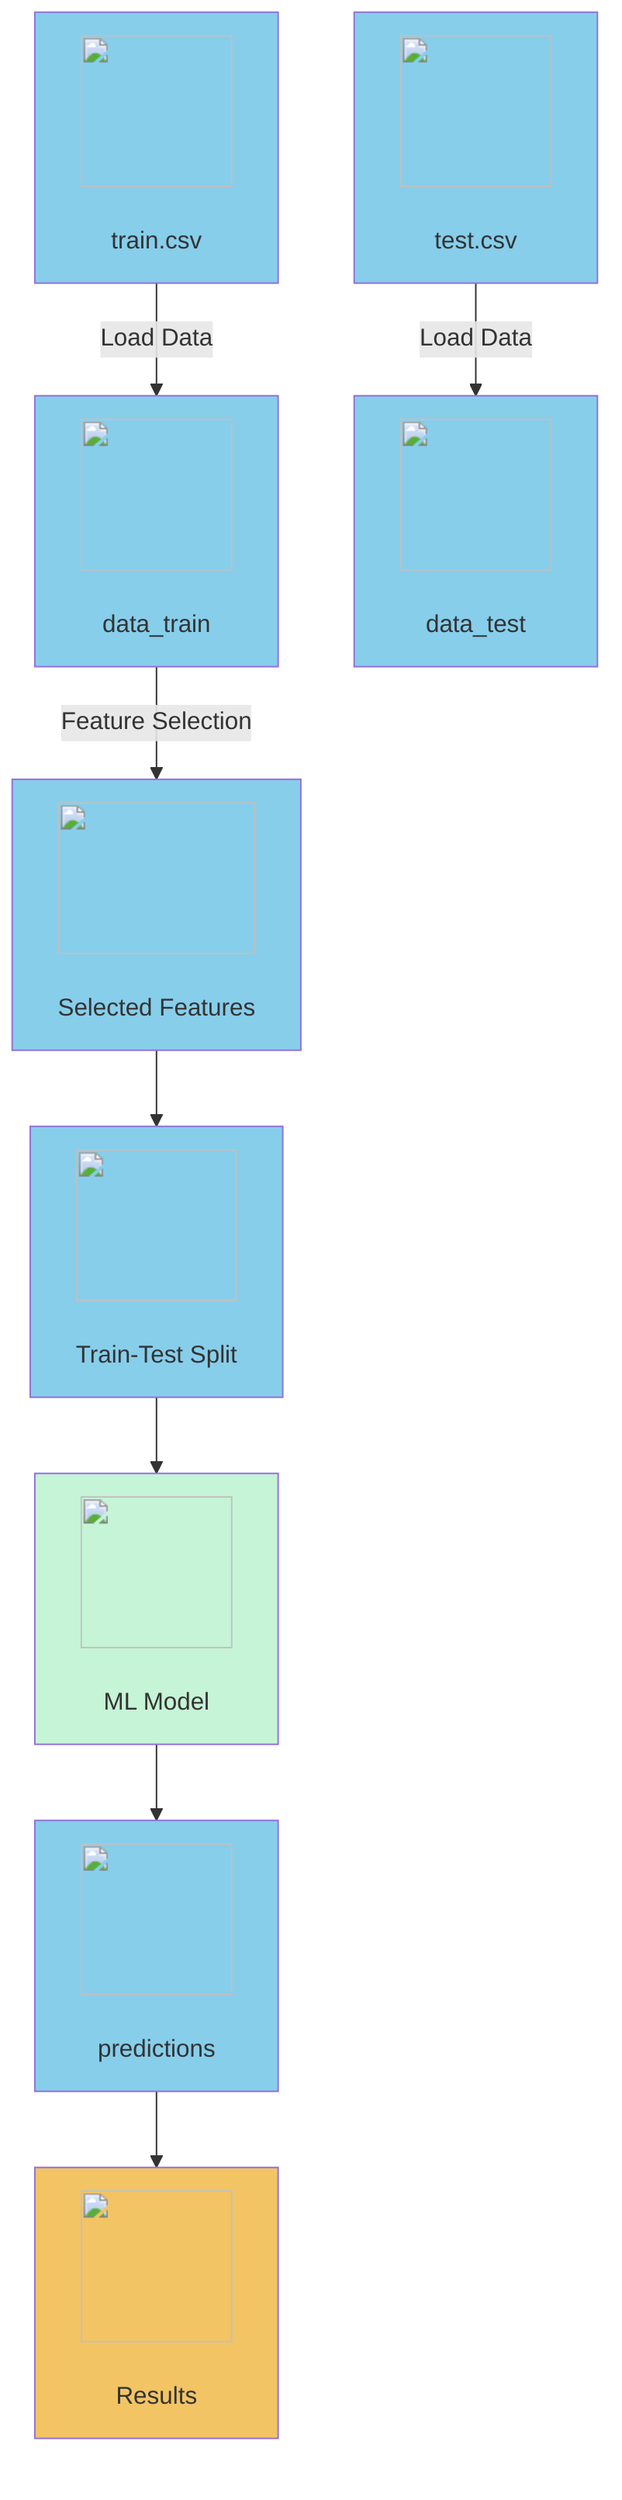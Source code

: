 flowchart TD
    A["<img src='icons/file.svg' width=100 height=100/> <br/> train.csv"]:::dataSource -->|Load Data| B["<img src='icons/table.svg' width=100 height=100/> <br/> data_train"]:::data
    C["<img src='icons/file.svg' width=100 height=100/> <br/> test.csv"]:::dataSource -->|Load Data| D["<img src='icons/table.svg' width=100 height=100/> <br/> data_test"]:::data
    B -->|Feature Selection| E["<img src='icons/column_split.svg' width=100 height=100/> <br/> Selected Features"]:::data
    E --> F["<img src='icons/row_split.svg' width=100 height=100/> <br/> Train-Test Split"]:::data
    F --> G["<img src='icons/brain.svg' width=100 height=100/> <br/> ML Model"]:::model
    G --> H["<img src='icons/table.svg' width=100 height=100/> <br/> predictions"]:::data
    H --> I["<img src='icons/histogram.svg' width=100 height=100/> <br/> Results"]:::output

classDef dataSource fill:#87CEEB;
classDef data fill:#87CEEB;
classDef model fill:#C6F4D6;
classDef output fill:#F2C464;